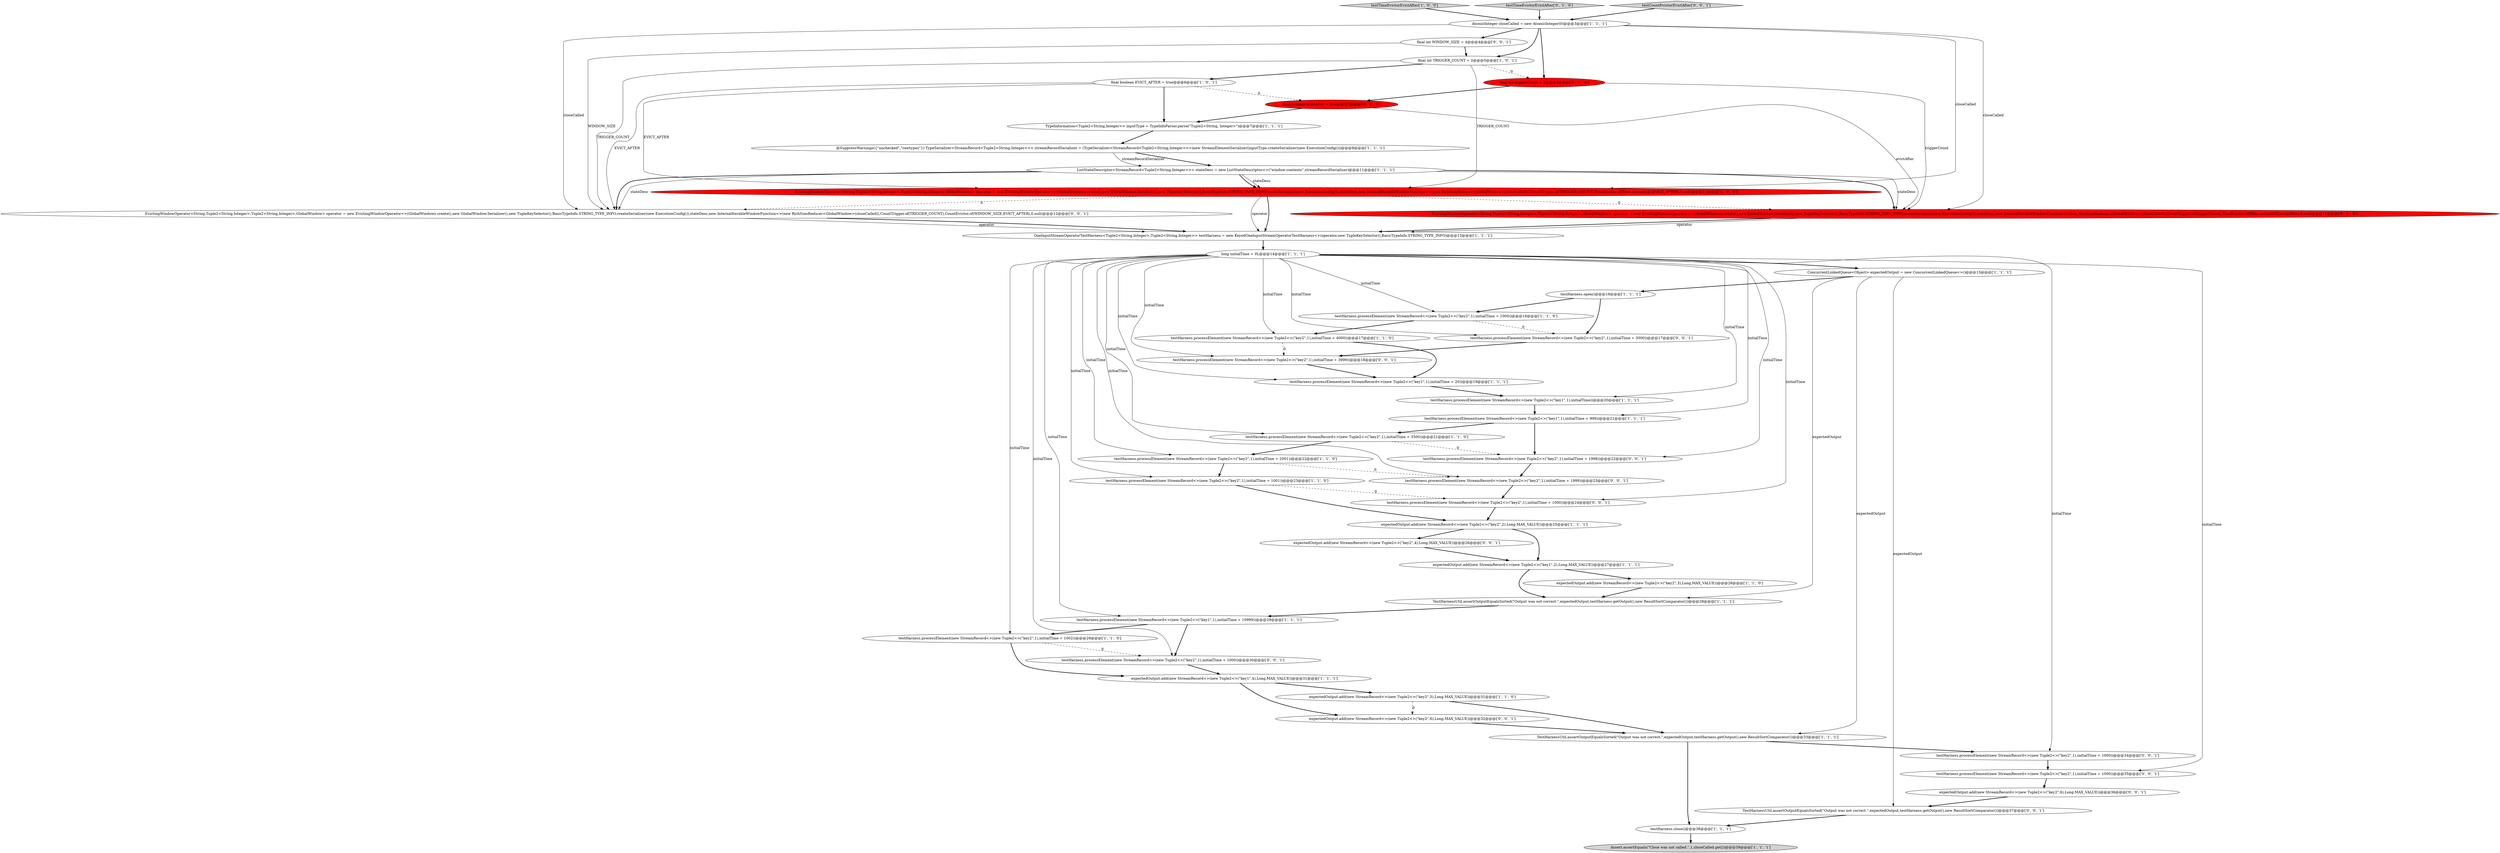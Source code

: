 digraph {
19 [style = filled, label = "testHarness.processElement(new StreamRecord<>(new Tuple2<>(\"key1\",1),initialTime))@@@20@@@['1', '1', '1']", fillcolor = white, shape = ellipse image = "AAA0AAABBB1BBB"];
31 [style = filled, label = "EvictingWindowOperator<String,Tuple2<String,Integer>,Tuple2<String,Integer>,GlobalWindow> operator = new EvictingWindowOperator<>(GlobalWindows.create(),new GlobalWindow.Serializer(),new TupleKeySelector(),BasicTypeInfo.STRING_TYPE_INFO.createSerializer(new ExecutionConfig()),stateDesc,new InternalIterableWindowFunction<>(new RichSumReducer<GlobalWindow>(closeCalled)),CountTrigger.of(triggerCount),TimeEvictor.of(Time.seconds(2),evictAfter),0,null)@@@11@@@['0', '1', '0']", fillcolor = red, shape = ellipse image = "AAA1AAABBB2BBB"];
21 [style = filled, label = "Assert.assertEquals(\"Close was not called.\",1,closeCalled.get())@@@39@@@['1', '1', '1']", fillcolor = lightgray, shape = ellipse image = "AAA0AAABBB1BBB"];
0 [style = filled, label = "final boolean EVICT_AFTER = true@@@6@@@['1', '0', '1']", fillcolor = white, shape = ellipse image = "AAA0AAABBB1BBB"];
27 [style = filled, label = "testTimeEvictorEvictAfter['1', '0', '0']", fillcolor = lightgray, shape = diamond image = "AAA0AAABBB1BBB"];
37 [style = filled, label = "expectedOutput.add(new StreamRecord<>(new Tuple2<>(\"key2\",6),Long.MAX_VALUE))@@@32@@@['0', '0', '1']", fillcolor = white, shape = ellipse image = "AAA0AAABBB3BBB"];
14 [style = filled, label = "testHarness.processElement(new StreamRecord<>(new Tuple2<>(\"key2\",1),initialTime + 1001))@@@23@@@['1', '1', '0']", fillcolor = white, shape = ellipse image = "AAA0AAABBB1BBB"];
17 [style = filled, label = "testHarness.processElement(new StreamRecord<>(new Tuple2<>(\"key2\",1),initialTime + 2001))@@@22@@@['1', '1', '0']", fillcolor = white, shape = ellipse image = "AAA0AAABBB1BBB"];
35 [style = filled, label = "testHarness.processElement(new StreamRecord<>(new Tuple2<>(\"key2\",1),initialTime + 1999))@@@23@@@['0', '0', '1']", fillcolor = white, shape = ellipse image = "AAA0AAABBB3BBB"];
1 [style = filled, label = "expectedOutput.add(new StreamRecord<>(new Tuple2<>(\"key2\",3),Long.MAX_VALUE))@@@26@@@['1', '1', '0']", fillcolor = white, shape = ellipse image = "AAA0AAABBB1BBB"];
45 [style = filled, label = "EvictingWindowOperator<String,Tuple2<String,Integer>,Tuple2<String,Integer>,GlobalWindow> operator = new EvictingWindowOperator<>(GlobalWindows.create(),new GlobalWindow.Serializer(),new TupleKeySelector(),BasicTypeInfo.STRING_TYPE_INFO.createSerializer(new ExecutionConfig()),stateDesc,new InternalIterableWindowFunction<>(new RichSumReducer<GlobalWindow>(closeCalled)),CountTrigger.of(TRIGGER_COUNT),CountEvictor.of(WINDOW_SIZE,EVICT_AFTER),0,null)@@@12@@@['0', '0', '1']", fillcolor = white, shape = ellipse image = "AAA0AAABBB3BBB"];
48 [style = filled, label = "TestHarnessUtil.assertOutputEqualsSorted(\"Output was not correct.\",expectedOutput,testHarness.getOutput(),new ResultSortComparator())@@@37@@@['0', '0', '1']", fillcolor = white, shape = ellipse image = "AAA0AAABBB3BBB"];
5 [style = filled, label = "ListStateDescriptor<StreamRecord<Tuple2<String,Integer>>> stateDesc = new ListStateDescriptor<>(\"window-contents\",streamRecordSerializer)@@@11@@@['1', '1', '1']", fillcolor = white, shape = ellipse image = "AAA0AAABBB1BBB"];
12 [style = filled, label = "testHarness.processElement(new StreamRecord<>(new Tuple2<>(\"key1\",1),initialTime + 10999))@@@29@@@['1', '1', '1']", fillcolor = white, shape = ellipse image = "AAA0AAABBB1BBB"];
40 [style = filled, label = "testHarness.processElement(new StreamRecord<>(new Tuple2<>(\"key2\",1),initialTime + 1000))@@@34@@@['0', '0', '1']", fillcolor = white, shape = ellipse image = "AAA0AAABBB3BBB"];
44 [style = filled, label = "testHarness.processElement(new StreamRecord<>(new Tuple2<>(\"key2\",1),initialTime + 3999))@@@18@@@['0', '0', '1']", fillcolor = white, shape = ellipse image = "AAA0AAABBB3BBB"];
4 [style = filled, label = "expectedOutput.add(new StreamRecord<>(new Tuple2<>(\"key2\",2),Long.MAX_VALUE))@@@25@@@['1', '1', '1']", fillcolor = white, shape = ellipse image = "AAA0AAABBB1BBB"];
43 [style = filled, label = "testHarness.processElement(new StreamRecord<>(new Tuple2<>(\"key2\",1),initialTime + 1000))@@@30@@@['0', '0', '1']", fillcolor = white, shape = ellipse image = "AAA0AAABBB3BBB"];
23 [style = filled, label = "testHarness.close()@@@38@@@['1', '1', '1']", fillcolor = white, shape = ellipse image = "AAA0AAABBB1BBB"];
49 [style = filled, label = "testHarness.processElement(new StreamRecord<>(new Tuple2<>(\"key2\",1),initialTime + 1000))@@@24@@@['0', '0', '1']", fillcolor = white, shape = ellipse image = "AAA0AAABBB3BBB"];
24 [style = filled, label = "EvictingWindowOperator<String,Tuple2<String,Integer>,Tuple2<String,Integer>,GlobalWindow> operator = new EvictingWindowOperator<>(GlobalWindows.create(),new GlobalWindow.Serializer(),new TupleKeySelector(),BasicTypeInfo.STRING_TYPE_INFO.createSerializer(new ExecutionConfig()),stateDesc,new InternalIterableWindowFunction<>(new RichSumReducer<GlobalWindow>(closeCalled)),CountTrigger.of(TRIGGER_COUNT),TimeEvictor.of(Time.seconds(2),EVICT_AFTER),0,null)@@@11@@@['1', '0', '0']", fillcolor = red, shape = ellipse image = "AAA1AAABBB1BBB"];
34 [style = filled, label = "final boolean evictAfter = true@@@5@@@['0', '1', '0']", fillcolor = red, shape = ellipse image = "AAA1AAABBB2BBB"];
36 [style = filled, label = "expectedOutput.add(new StreamRecord<>(new Tuple2<>(\"key2\",4),Long.MAX_VALUE))@@@26@@@['0', '0', '1']", fillcolor = white, shape = ellipse image = "AAA0AAABBB3BBB"];
32 [style = filled, label = "final int triggerCount = 2@@@4@@@['0', '1', '0']", fillcolor = red, shape = ellipse image = "AAA1AAABBB2BBB"];
20 [style = filled, label = "expectedOutput.add(new StreamRecord<>(new Tuple2<>(\"key1\",4),Long.MAX_VALUE))@@@31@@@['1', '1', '1']", fillcolor = white, shape = ellipse image = "AAA0AAABBB1BBB"];
16 [style = filled, label = "TestHarnessUtil.assertOutputEqualsSorted(\"Output was not correct.\",expectedOutput,testHarness.getOutput(),new ResultSortComparator())@@@28@@@['1', '1', '1']", fillcolor = white, shape = ellipse image = "AAA0AAABBB1BBB"];
18 [style = filled, label = "testHarness.processElement(new StreamRecord<>(new Tuple2<>(\"key2\",1),initialTime + 1002))@@@29@@@['1', '1', '0']", fillcolor = white, shape = ellipse image = "AAA0AAABBB1BBB"];
47 [style = filled, label = "testHarness.processElement(new StreamRecord<>(new Tuple2<>(\"key2\",1),initialTime + 1000))@@@35@@@['0', '0', '1']", fillcolor = white, shape = ellipse image = "AAA0AAABBB3BBB"];
7 [style = filled, label = "testHarness.processElement(new StreamRecord<>(new Tuple2<>(\"key2\",1),initialTime + 3500))@@@21@@@['1', '1', '0']", fillcolor = white, shape = ellipse image = "AAA0AAABBB1BBB"];
6 [style = filled, label = "testHarness.processElement(new StreamRecord<>(new Tuple2<>(\"key2\",1),initialTime + 4000))@@@17@@@['1', '1', '0']", fillcolor = white, shape = ellipse image = "AAA0AAABBB1BBB"];
25 [style = filled, label = "testHarness.processElement(new StreamRecord<>(new Tuple2<>(\"key1\",1),initialTime + 20))@@@19@@@['1', '1', '1']", fillcolor = white, shape = ellipse image = "AAA0AAABBB1BBB"];
39 [style = filled, label = "expectedOutput.add(new StreamRecord<>(new Tuple2<>(\"key2\",6),Long.MAX_VALUE))@@@36@@@['0', '0', '1']", fillcolor = white, shape = ellipse image = "AAA0AAABBB3BBB"];
13 [style = filled, label = "OneInputStreamOperatorTestHarness<Tuple2<String,Integer>,Tuple2<String,Integer>> testHarness = new KeyedOneInputStreamOperatorTestHarness<>(operator,new TupleKeySelector(),BasicTypeInfo.STRING_TYPE_INFO)@@@13@@@['1', '1', '1']", fillcolor = white, shape = ellipse image = "AAA0AAABBB1BBB"];
2 [style = filled, label = "AtomicInteger closeCalled = new AtomicInteger(0)@@@3@@@['1', '1', '1']", fillcolor = white, shape = ellipse image = "AAA0AAABBB1BBB"];
33 [style = filled, label = "testTimeEvictorEvictAfter['0', '1', '0']", fillcolor = lightgray, shape = diamond image = "AAA0AAABBB2BBB"];
10 [style = filled, label = "TestHarnessUtil.assertOutputEqualsSorted(\"Output was not correct.\",expectedOutput,testHarness.getOutput(),new ResultSortComparator())@@@33@@@['1', '1', '1']", fillcolor = white, shape = ellipse image = "AAA0AAABBB1BBB"];
28 [style = filled, label = "@SuppressWarnings({\"unchecked\",\"rawtypes\"}) TypeSerializer<StreamRecord<Tuple2<String,Integer>>> streamRecordSerializer = (TypeSerializer<StreamRecord<Tuple2<String,Integer>>>)new StreamElementSerializer(inputType.createSerializer(new ExecutionConfig()))@@@8@@@['1', '1', '1']", fillcolor = white, shape = ellipse image = "AAA0AAABBB1BBB"];
26 [style = filled, label = "testHarness.open()@@@16@@@['1', '1', '1']", fillcolor = white, shape = ellipse image = "AAA0AAABBB1BBB"];
30 [style = filled, label = "expectedOutput.add(new StreamRecord<>(new Tuple2<>(\"key2\",5),Long.MAX_VALUE))@@@31@@@['1', '1', '0']", fillcolor = white, shape = ellipse image = "AAA0AAABBB1BBB"];
11 [style = filled, label = "testHarness.processElement(new StreamRecord<>(new Tuple2<>(\"key1\",1),initialTime + 999))@@@21@@@['1', '1', '1']", fillcolor = white, shape = ellipse image = "AAA0AAABBB1BBB"];
29 [style = filled, label = "final int TRIGGER_COUNT = 2@@@5@@@['1', '0', '1']", fillcolor = white, shape = ellipse image = "AAA0AAABBB1BBB"];
22 [style = filled, label = "long initialTime = 0L@@@14@@@['1', '1', '1']", fillcolor = white, shape = ellipse image = "AAA0AAABBB1BBB"];
3 [style = filled, label = "ConcurrentLinkedQueue<Object> expectedOutput = new ConcurrentLinkedQueue<>()@@@15@@@['1', '1', '1']", fillcolor = white, shape = ellipse image = "AAA0AAABBB1BBB"];
8 [style = filled, label = "expectedOutput.add(new StreamRecord<>(new Tuple2<>(\"key1\",2),Long.MAX_VALUE))@@@27@@@['1', '1', '1']", fillcolor = white, shape = ellipse image = "AAA0AAABBB1BBB"];
42 [style = filled, label = "final int WINDOW_SIZE = 4@@@4@@@['0', '0', '1']", fillcolor = white, shape = ellipse image = "AAA0AAABBB3BBB"];
38 [style = filled, label = "testHarness.processElement(new StreamRecord<>(new Tuple2<>(\"key2\",1),initialTime + 3000))@@@17@@@['0', '0', '1']", fillcolor = white, shape = ellipse image = "AAA0AAABBB3BBB"];
46 [style = filled, label = "testCountEvictorEvictAfter['0', '0', '1']", fillcolor = lightgray, shape = diamond image = "AAA0AAABBB3BBB"];
41 [style = filled, label = "testHarness.processElement(new StreamRecord<>(new Tuple2<>(\"key2\",1),initialTime + 1998))@@@22@@@['0', '0', '1']", fillcolor = white, shape = ellipse image = "AAA0AAABBB3BBB"];
15 [style = filled, label = "testHarness.processElement(new StreamRecord<>(new Tuple2<>(\"key2\",1),initialTime + 1000))@@@16@@@['1', '1', '0']", fillcolor = white, shape = ellipse image = "AAA0AAABBB1BBB"];
9 [style = filled, label = "TypeInformation<Tuple2<String,Integer>> inputType = TypeInfoParser.parse(\"Tuple2<String, Integer>\")@@@7@@@['1', '1', '1']", fillcolor = white, shape = ellipse image = "AAA0AAABBB1BBB"];
18->43 [style = dashed, label="0"];
8->16 [style = bold, label=""];
3->16 [style = solid, label="expectedOutput"];
22->18 [style = solid, label="initialTime"];
34->9 [style = bold, label=""];
0->24 [style = solid, label="EVICT_AFTER"];
0->45 [style = solid, label="EVICT_AFTER"];
38->44 [style = bold, label=""];
29->32 [style = dashed, label="0"];
46->2 [style = bold, label=""];
17->35 [style = dashed, label="0"];
29->0 [style = bold, label=""];
22->7 [style = solid, label="initialTime"];
19->11 [style = bold, label=""];
5->45 [style = bold, label=""];
32->34 [style = bold, label=""];
2->31 [style = solid, label="closeCalled"];
42->29 [style = bold, label=""];
15->38 [style = dashed, label="0"];
8->1 [style = bold, label=""];
17->14 [style = bold, label=""];
22->15 [style = solid, label="initialTime"];
40->47 [style = bold, label=""];
26->15 [style = bold, label=""];
25->19 [style = bold, label=""];
12->18 [style = bold, label=""];
20->37 [style = bold, label=""];
0->34 [style = dashed, label="0"];
4->8 [style = bold, label=""];
49->4 [style = bold, label=""];
4->36 [style = bold, label=""];
13->22 [style = bold, label=""];
2->32 [style = bold, label=""];
22->38 [style = solid, label="initialTime"];
27->2 [style = bold, label=""];
2->24 [style = solid, label="closeCalled"];
42->45 [style = solid, label="WINDOW_SIZE"];
28->5 [style = bold, label=""];
29->24 [style = solid, label="TRIGGER_COUNT"];
22->14 [style = solid, label="initialTime"];
22->12 [style = solid, label="initialTime"];
22->11 [style = solid, label="initialTime"];
47->39 [style = bold, label=""];
22->44 [style = solid, label="initialTime"];
5->24 [style = solid, label="stateDesc"];
18->20 [style = bold, label=""];
24->45 [style = dashed, label="0"];
1->16 [style = bold, label=""];
22->6 [style = solid, label="initialTime"];
30->10 [style = bold, label=""];
22->40 [style = solid, label="initialTime"];
24->13 [style = bold, label=""];
22->17 [style = solid, label="initialTime"];
5->31 [style = solid, label="stateDesc"];
14->4 [style = bold, label=""];
22->47 [style = solid, label="initialTime"];
7->17 [style = bold, label=""];
37->10 [style = bold, label=""];
31->13 [style = bold, label=""];
43->20 [style = bold, label=""];
22->41 [style = solid, label="initialTime"];
3->26 [style = bold, label=""];
29->45 [style = solid, label="TRIGGER_COUNT"];
35->49 [style = bold, label=""];
45->13 [style = solid, label="operator"];
22->49 [style = solid, label="initialTime"];
22->43 [style = solid, label="initialTime"];
9->28 [style = bold, label=""];
11->41 [style = bold, label=""];
48->23 [style = bold, label=""];
32->31 [style = solid, label="triggerCount"];
22->25 [style = solid, label="initialTime"];
10->23 [style = bold, label=""];
5->24 [style = bold, label=""];
22->35 [style = solid, label="initialTime"];
10->40 [style = bold, label=""];
36->8 [style = bold, label=""];
44->25 [style = bold, label=""];
7->41 [style = dashed, label="0"];
12->43 [style = bold, label=""];
24->13 [style = solid, label="operator"];
33->2 [style = bold, label=""];
41->35 [style = bold, label=""];
30->37 [style = dashed, label="0"];
0->9 [style = bold, label=""];
39->48 [style = bold, label=""];
3->10 [style = solid, label="expectedOutput"];
15->6 [style = bold, label=""];
45->13 [style = bold, label=""];
22->3 [style = bold, label=""];
26->38 [style = bold, label=""];
22->19 [style = solid, label="initialTime"];
3->48 [style = solid, label="expectedOutput"];
5->31 [style = bold, label=""];
23->21 [style = bold, label=""];
2->45 [style = solid, label="closeCalled"];
24->31 [style = dashed, label="0"];
31->13 [style = solid, label="operator"];
34->31 [style = solid, label="evictAfter"];
5->45 [style = solid, label="stateDesc"];
14->49 [style = dashed, label="0"];
20->30 [style = bold, label=""];
2->29 [style = bold, label=""];
16->12 [style = bold, label=""];
2->42 [style = bold, label=""];
28->5 [style = solid, label="streamRecordSerializer"];
11->7 [style = bold, label=""];
6->44 [style = dashed, label="0"];
6->25 [style = bold, label=""];
}
